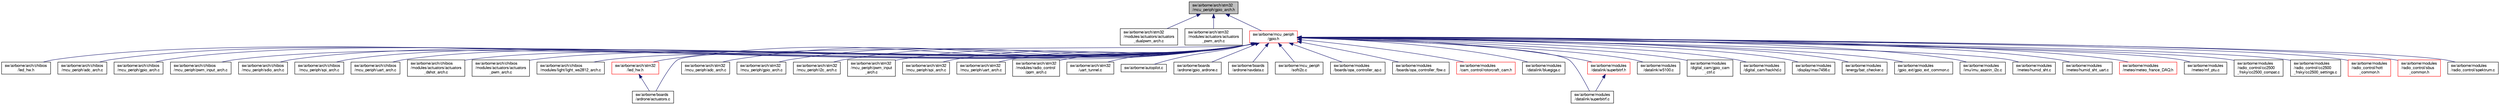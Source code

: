digraph "sw/airborne/arch/stm32/mcu_periph/gpio_arch.h"
{
  edge [fontname="FreeSans",fontsize="10",labelfontname="FreeSans",labelfontsize="10"];
  node [fontname="FreeSans",fontsize="10",shape=record];
  Node1 [label="sw/airborne/arch/stm32\l/mcu_periph/gpio_arch.h",height=0.2,width=0.4,color="black", fillcolor="grey75", style="filled", fontcolor="black"];
  Node1 -> Node2 [dir="back",color="midnightblue",fontsize="10",style="solid",fontname="FreeSans"];
  Node2 [label="sw/airborne/arch/stm32\l/modules/actuators/actuators\l_dualpwm_arch.c",height=0.2,width=0.4,color="black", fillcolor="white", style="filled",URL="$stm32_2modules_2actuators_2actuators__dualpwm__arch_8c.html",tooltip="STM32 dual PWM servos handling. "];
  Node1 -> Node3 [dir="back",color="midnightblue",fontsize="10",style="solid",fontname="FreeSans"];
  Node3 [label="sw/airborne/arch/stm32\l/modules/actuators/actuators\l_pwm_arch.c",height=0.2,width=0.4,color="black", fillcolor="white", style="filled",URL="$stm32_2modules_2actuators_2actuators__pwm__arch_8c.html",tooltip="STM32 PWM servos handling. "];
  Node1 -> Node4 [dir="back",color="midnightblue",fontsize="10",style="solid",fontname="FreeSans"];
  Node4 [label="sw/airborne/mcu_periph\l/gpio.h",height=0.2,width=0.4,color="red", fillcolor="white", style="filled",URL="$gpio_8h.html",tooltip="Some architecture independent helper functions for GPIOs. "];
  Node4 -> Node5 [dir="back",color="midnightblue",fontsize="10",style="solid",fontname="FreeSans"];
  Node5 [label="sw/airborne/arch/chibios\l/led_hw.h",height=0.2,width=0.4,color="black", fillcolor="white", style="filled",URL="$chibios_2led__hw_8h.html",tooltip="Led macro implementation for ChibiOS arch. "];
  Node4 -> Node6 [dir="back",color="midnightblue",fontsize="10",style="solid",fontname="FreeSans"];
  Node6 [label="sw/airborne/arch/chibios\l/mcu_periph/adc_arch.c",height=0.2,width=0.4,color="black", fillcolor="white", style="filled",URL="$chibios_2mcu__periph_2adc__arch_8c.html",tooltip="ADC driver. "];
  Node4 -> Node7 [dir="back",color="midnightblue",fontsize="10",style="solid",fontname="FreeSans"];
  Node7 [label="sw/airborne/arch/chibios\l/mcu_periph/gpio_arch.c",height=0.2,width=0.4,color="black", fillcolor="white", style="filled",URL="$chibios_2mcu__periph_2gpio__arch_8c.html",tooltip="gpio functions implemented for ChibiOS arch "];
  Node4 -> Node8 [dir="back",color="midnightblue",fontsize="10",style="solid",fontname="FreeSans"];
  Node8 [label="sw/airborne/arch/chibios\l/mcu_periph/pwm_input_arch.c",height=0.2,width=0.4,color="black", fillcolor="white", style="filled",URL="$chibios_2mcu__periph_2pwm__input__arch_8c.html",tooltip="handling of stm32 PWM input using a timer with capture. "];
  Node4 -> Node9 [dir="back",color="midnightblue",fontsize="10",style="solid",fontname="FreeSans"];
  Node9 [label="sw/airborne/arch/chibios\l/mcu_periph/sdio_arch.c",height=0.2,width=0.4,color="black", fillcolor="white", style="filled",URL="$sdio__arch_8c.html",tooltip="SDIO interface using ChibiOS API for Paparazzi. "];
  Node4 -> Node10 [dir="back",color="midnightblue",fontsize="10",style="solid",fontname="FreeSans"];
  Node10 [label="sw/airborne/arch/chibios\l/mcu_periph/spi_arch.c",height=0.2,width=0.4,color="black", fillcolor="white", style="filled",URL="$chibios_2mcu__periph_2spi__arch_8c.html",tooltip="Implementation of SPI interface for ChibiOS arch. "];
  Node4 -> Node11 [dir="back",color="midnightblue",fontsize="10",style="solid",fontname="FreeSans"];
  Node11 [label="sw/airborne/arch/chibios\l/mcu_periph/uart_arch.c",height=0.2,width=0.4,color="black", fillcolor="white", style="filled",URL="$chibios_2mcu__periph_2uart__arch_8c.html",tooltip="UART/Serial driver implementation for ChibiOS arch. "];
  Node4 -> Node12 [dir="back",color="midnightblue",fontsize="10",style="solid",fontname="FreeSans"];
  Node12 [label="sw/airborne/arch/chibios\l/modules/actuators/actuators\l_dshot_arch.c",height=0.2,width=0.4,color="black", fillcolor="white", style="filled",URL="$chibios_2modules_2actuators_2actuators__dshot__arch_8c.html"];
  Node4 -> Node13 [dir="back",color="midnightblue",fontsize="10",style="solid",fontname="FreeSans"];
  Node13 [label="sw/airborne/arch/chibios\l/modules/actuators/actuators\l_pwm_arch.c",height=0.2,width=0.4,color="black", fillcolor="white", style="filled",URL="$chibios_2modules_2actuators_2actuators__pwm__arch_8c.html",tooltip="Interface from actuators to ChibiOS PWM driver. "];
  Node4 -> Node14 [dir="back",color="midnightblue",fontsize="10",style="solid",fontname="FreeSans"];
  Node14 [label="sw/airborne/arch/chibios\l/modules/light/light_ws2812_arch.c",height=0.2,width=0.4,color="black", fillcolor="white", style="filled",URL="$light__ws2812__arch_8c.html"];
  Node4 -> Node15 [dir="back",color="midnightblue",fontsize="10",style="solid",fontname="FreeSans"];
  Node15 [label="sw/airborne/arch/stm32\l/led_hw.h",height=0.2,width=0.4,color="red", fillcolor="white", style="filled",URL="$stm32_2led__hw_8h.html"];
  Node15 -> Node16 [dir="back",color="midnightblue",fontsize="10",style="solid",fontname="FreeSans"];
  Node16 [label="sw/airborne/boards\l/ardrone/actuators.c",height=0.2,width=0.4,color="black", fillcolor="white", style="filled",URL="$boards_2ardrone_2actuators_8c.html",tooltip="Actuator driver for ardrone2 version. "];
  Node4 -> Node17 [dir="back",color="midnightblue",fontsize="10",style="solid",fontname="FreeSans"];
  Node17 [label="sw/airborne/arch/stm32\l/mcu_periph/adc_arch.c",height=0.2,width=0.4,color="black", fillcolor="white", style="filled",URL="$stm32_2mcu__periph_2adc__arch_8c.html",tooltip="Driver for the analog to digital converters on STM32. "];
  Node4 -> Node18 [dir="back",color="midnightblue",fontsize="10",style="solid",fontname="FreeSans"];
  Node18 [label="sw/airborne/arch/stm32\l/mcu_periph/gpio_arch.c",height=0.2,width=0.4,color="black", fillcolor="white", style="filled",URL="$stm32_2mcu__periph_2gpio__arch_8c.html",tooltip="GPIO helper functions for STM32F1 and STM32F4. "];
  Node4 -> Node19 [dir="back",color="midnightblue",fontsize="10",style="solid",fontname="FreeSans"];
  Node19 [label="sw/airborne/arch/stm32\l/mcu_periph/i2c_arch.c",height=0.2,width=0.4,color="black", fillcolor="white", style="filled",URL="$stm32_2mcu__periph_2i2c__arch_8c.html",tooltip="Handling of I2C hardware for STM32. "];
  Node4 -> Node20 [dir="back",color="midnightblue",fontsize="10",style="solid",fontname="FreeSans"];
  Node20 [label="sw/airborne/arch/stm32\l/mcu_periph/pwm_input\l_arch.c",height=0.2,width=0.4,color="black", fillcolor="white", style="filled",URL="$stm32_2mcu__periph_2pwm__input__arch_8c.html",tooltip="handling of smt32 PWM input using a timer with capture. "];
  Node4 -> Node21 [dir="back",color="midnightblue",fontsize="10",style="solid",fontname="FreeSans"];
  Node21 [label="sw/airborne/arch/stm32\l/mcu_periph/spi_arch.c",height=0.2,width=0.4,color="black", fillcolor="white", style="filled",URL="$stm32_2mcu__periph_2spi__arch_8c.html",tooltip="Handling of SPI hardware for STM32. "];
  Node4 -> Node22 [dir="back",color="midnightblue",fontsize="10",style="solid",fontname="FreeSans"];
  Node22 [label="sw/airborne/arch/stm32\l/mcu_periph/uart_arch.c",height=0.2,width=0.4,color="black", fillcolor="white", style="filled",URL="$stm32_2mcu__periph_2uart__arch_8c.html",tooltip="Handling of UART hardware for STM32. "];
  Node4 -> Node23 [dir="back",color="midnightblue",fontsize="10",style="solid",fontname="FreeSans"];
  Node23 [label="sw/airborne/arch/stm32\l/modules/radio_control\l/ppm_arch.c",height=0.2,width=0.4,color="black", fillcolor="white", style="filled",URL="$stm32_2modules_2radio__control_2ppm__arch_8c.html",tooltip="STM32 ppm decoder. "];
  Node4 -> Node24 [dir="back",color="midnightblue",fontsize="10",style="solid",fontname="FreeSans"];
  Node24 [label="sw/airborne/arch/stm32\l/uart_tunnel.c",height=0.2,width=0.4,color="black", fillcolor="white", style="filled",URL="$uart__tunnel_8c.html"];
  Node4 -> Node25 [dir="back",color="midnightblue",fontsize="10",style="solid",fontname="FreeSans"];
  Node25 [label="sw/airborne/autopilot.c",height=0.2,width=0.4,color="black", fillcolor="white", style="filled",URL="$autopilot_8c.html",tooltip="Core autopilot interface common to all firmwares. "];
  Node4 -> Node16 [dir="back",color="midnightblue",fontsize="10",style="solid",fontname="FreeSans"];
  Node4 -> Node26 [dir="back",color="midnightblue",fontsize="10",style="solid",fontname="FreeSans"];
  Node26 [label="sw/airborne/boards\l/ardrone/gpio_ardrone.c",height=0.2,width=0.4,color="black", fillcolor="white", style="filled",URL="$gpio__ardrone_8c.html",tooltip="ardrone GPIO driver "];
  Node4 -> Node27 [dir="back",color="midnightblue",fontsize="10",style="solid",fontname="FreeSans"];
  Node27 [label="sw/airborne/boards\l/ardrone/navdata.c",height=0.2,width=0.4,color="black", fillcolor="white", style="filled",URL="$navdata_8c.html",tooltip="ARDrone2 navdata aquisition driver. "];
  Node4 -> Node28 [dir="back",color="midnightblue",fontsize="10",style="solid",fontname="FreeSans"];
  Node28 [label="sw/airborne/mcu_periph\l/softi2c.c",height=0.2,width=0.4,color="black", fillcolor="white", style="filled",URL="$softi2c_8c.html",tooltip="Platform-independent software I2C implementation. "];
  Node4 -> Node29 [dir="back",color="midnightblue",fontsize="10",style="solid",fontname="FreeSans"];
  Node29 [label="sw/airborne/modules\l/boards/opa_controller_ap.c",height=0.2,width=0.4,color="black", fillcolor="white", style="filled",URL="$opa__controller__ap_8c.html"];
  Node4 -> Node30 [dir="back",color="midnightblue",fontsize="10",style="solid",fontname="FreeSans"];
  Node30 [label="sw/airborne/modules\l/boards/opa_controller_fbw.c",height=0.2,width=0.4,color="black", fillcolor="white", style="filled",URL="$opa__controller__fbw_8c.html"];
  Node4 -> Node31 [dir="back",color="midnightblue",fontsize="10",style="solid",fontname="FreeSans"];
  Node31 [label="sw/airborne/modules\l/cam_control/rotorcraft_cam.h",height=0.2,width=0.4,color="red", fillcolor="white", style="filled",URL="$rotorcraft__cam_8h.html",tooltip="Camera control module for rotorcraft. "];
  Node4 -> Node32 [dir="back",color="midnightblue",fontsize="10",style="solid",fontname="FreeSans"];
  Node32 [label="sw/airborne/modules\l/datalink/bluegiga.c",height=0.2,width=0.4,color="black", fillcolor="white", style="filled",URL="$bluegiga_8c.html",tooltip="Datalink implementation for the BlueGiga Bluetooth radio chip trough SPI. "];
  Node4 -> Node33 [dir="back",color="midnightblue",fontsize="10",style="solid",fontname="FreeSans"];
  Node33 [label="sw/airborne/modules\l/datalink/superbitrf.c",height=0.2,width=0.4,color="black", fillcolor="white", style="filled",URL="$modules_2datalink_2superbitrf_8c.html"];
  Node4 -> Node34 [dir="back",color="midnightblue",fontsize="10",style="solid",fontname="FreeSans"];
  Node34 [label="sw/airborne/modules\l/datalink/superbitrf.h",height=0.2,width=0.4,color="red", fillcolor="white", style="filled",URL="$modules_2datalink_2superbitrf_8h.html"];
  Node34 -> Node33 [dir="back",color="midnightblue",fontsize="10",style="solid",fontname="FreeSans"];
  Node4 -> Node35 [dir="back",color="midnightblue",fontsize="10",style="solid",fontname="FreeSans"];
  Node35 [label="sw/airborne/modules\l/datalink/w5100.c",height=0.2,width=0.4,color="black", fillcolor="white", style="filled",URL="$w5100_8c.html",tooltip="W5100 ethernet chip I/O. "];
  Node4 -> Node36 [dir="back",color="midnightblue",fontsize="10",style="solid",fontname="FreeSans"];
  Node36 [label="sw/airborne/modules\l/digital_cam/gpio_cam\l_ctrl.c",height=0.2,width=0.4,color="black", fillcolor="white", style="filled",URL="$gpio__cam__ctrl_8c.html",tooltip="Control the camera via GPIO pins. "];
  Node4 -> Node37 [dir="back",color="midnightblue",fontsize="10",style="solid",fontname="FreeSans"];
  Node37 [label="sw/airborne/modules\l/digital_cam/hackhd.c",height=0.2,width=0.4,color="black", fillcolor="white", style="filled",URL="$hackhd_8c.html",tooltip="Digital video/photo recorder HackHD control. "];
  Node4 -> Node38 [dir="back",color="midnightblue",fontsize="10",style="solid",fontname="FreeSans"];
  Node38 [label="sw/airborne/modules\l/display/max7456.c",height=0.2,width=0.4,color="black", fillcolor="white", style="filled",URL="$max7456_8c.html",tooltip="Maxim MAX7456 single-channel monochrome on-screen display driver. "];
  Node4 -> Node39 [dir="back",color="midnightblue",fontsize="10",style="solid",fontname="FreeSans"];
  Node39 [label="sw/airborne/modules\l/energy/bat_checker.c",height=0.2,width=0.4,color="black", fillcolor="white", style="filled",URL="$bat__checker_8c.html",tooltip="Activate a buzzer/LED periodically or periodically to warn of low/critical battery level..."];
  Node4 -> Node40 [dir="back",color="midnightblue",fontsize="10",style="solid",fontname="FreeSans"];
  Node40 [label="sw/airborne/modules\l/gpio_ext/gpio_ext_common.c",height=0.2,width=0.4,color="black", fillcolor="white", style="filled",URL="$gpio__ext__common_8c.html"];
  Node4 -> Node41 [dir="back",color="midnightblue",fontsize="10",style="solid",fontname="FreeSans"];
  Node41 [label="sw/airborne/modules\l/imu/imu_aspirin_i2c.c",height=0.2,width=0.4,color="black", fillcolor="white", style="filled",URL="$imu__aspirin__i2c_8c.html"];
  Node4 -> Node42 [dir="back",color="midnightblue",fontsize="10",style="solid",fontname="FreeSans"];
  Node42 [label="sw/airborne/modules\l/meteo/humid_sht.c",height=0.2,width=0.4,color="black", fillcolor="white", style="filled",URL="$humid__sht_8c.html",tooltip="SHTxx sensor interface. "];
  Node4 -> Node43 [dir="back",color="midnightblue",fontsize="10",style="solid",fontname="FreeSans"];
  Node43 [label="sw/airborne/modules\l/meteo/humid_sht_uart.c",height=0.2,width=0.4,color="black", fillcolor="white", style="filled",URL="$humid__sht__uart_8c.html",tooltip="SHTxx sensor interface. "];
  Node4 -> Node44 [dir="back",color="midnightblue",fontsize="10",style="solid",fontname="FreeSans"];
  Node44 [label="sw/airborne/modules\l/meteo/meteo_france_DAQ.h",height=0.2,width=0.4,color="red", fillcolor="white", style="filled",URL="$meteo__france__DAQ_8h.html",tooltip="Communication module with the Data Acquisition board from Meteo France. "];
  Node4 -> Node45 [dir="back",color="midnightblue",fontsize="10",style="solid",fontname="FreeSans"];
  Node45 [label="sw/airborne/modules\l/meteo/mf_ptu.c",height=0.2,width=0.4,color="black", fillcolor="white", style="filled",URL="$mf__ptu_8c.html"];
  Node4 -> Node46 [dir="back",color="midnightblue",fontsize="10",style="solid",fontname="FreeSans"];
  Node46 [label="sw/airborne/modules\l/radio_control/cc2500\l_frsky/cc2500_compat.c",height=0.2,width=0.4,color="black", fillcolor="white", style="filled",URL="$cc2500__compat_8c.html"];
  Node4 -> Node47 [dir="back",color="midnightblue",fontsize="10",style="solid",fontname="FreeSans"];
  Node47 [label="sw/airborne/modules\l/radio_control/cc2500\l_frsky/cc2500_settings.c",height=0.2,width=0.4,color="black", fillcolor="white", style="filled",URL="$cc2500__settings_8c.html"];
  Node4 -> Node48 [dir="back",color="midnightblue",fontsize="10",style="solid",fontname="FreeSans"];
  Node48 [label="sw/airborne/modules\l/radio_control/hott\l_common.h",height=0.2,width=0.4,color="red", fillcolor="white", style="filled",URL="$hott__common_8h.html"];
  Node4 -> Node49 [dir="back",color="midnightblue",fontsize="10",style="solid",fontname="FreeSans"];
  Node49 [label="sw/airborne/modules\l/radio_control/sbus\l_common.h",height=0.2,width=0.4,color="red", fillcolor="white", style="filled",URL="$sbus__common_8h.html",tooltip="Common sbus structs and defines. "];
  Node4 -> Node50 [dir="back",color="midnightblue",fontsize="10",style="solid",fontname="FreeSans"];
  Node50 [label="sw/airborne/modules\l/radio_control/spektrum.c",height=0.2,width=0.4,color="black", fillcolor="white", style="filled",URL="$spektrum_8c.html",tooltip="Spektrum sattelite receiver implementation. "];
}
